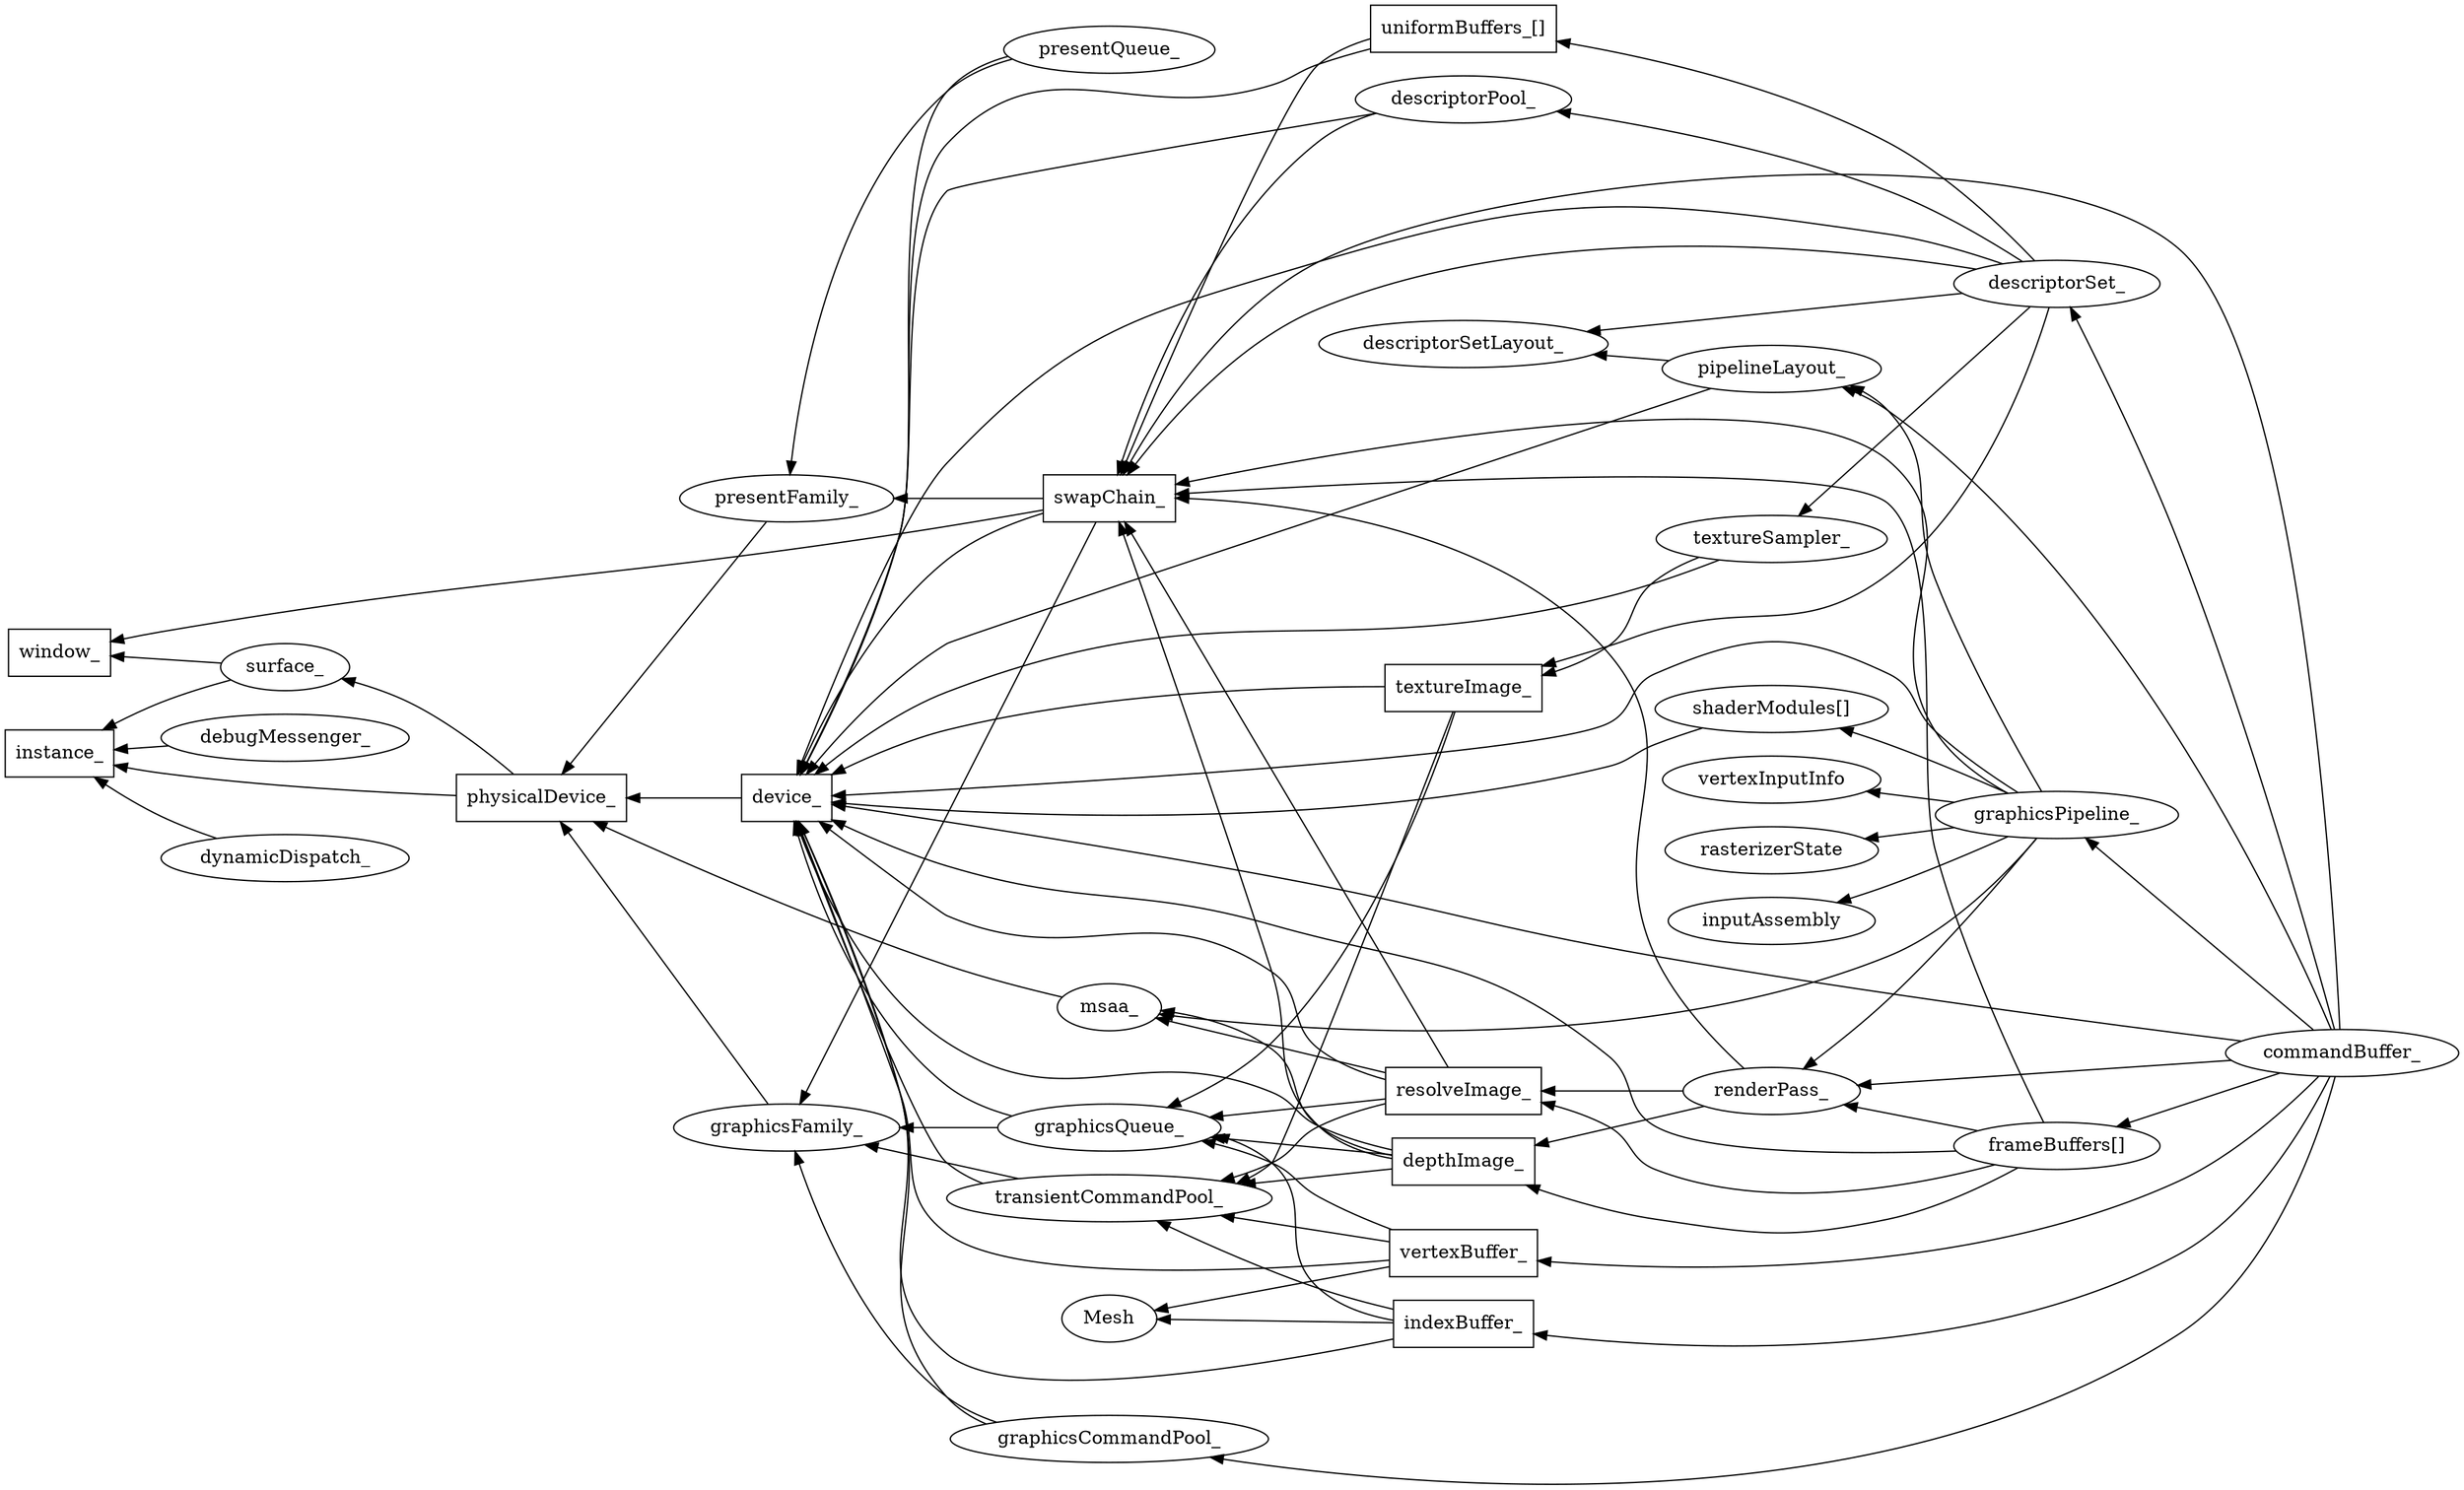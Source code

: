 digraph Creation {
    rankdir=RL
    { rank=max; instance_; window_; }
    instance_ [shape=box];
    window_ [shape=box];
    dynamicDispatch_ -> instance_;
    debugMessenger_ -> instance_;
    surface_ -> { window_; instance_; }
    physicalDevice_ [shape=box];
    physicalDevice_ -> { instance_; surface_; }
    msaa_ -> physicalDevice_;
    device_ [shape=box];
    device_ -> physicalDevice_;
    { rank=same; graphicsFamily_; presentFamily_; }
    graphicsFamily_ -> physicalDevice_;
    presentFamily_ -> physicalDevice_;
    { rank=same; graphicsQueue_; graphicsQueue_; }
    graphicsQueue_ -> { device_; graphicsFamily_; }
    presentQueue_ -> { device_; presentFamily_; }
    swapChain_ [shape=box];
    swapChain_ -> { window_; graphicsFamily_; presentFamily_; device_; }
    renderPass_ -> { resolveImage_; depthImage_; swapChain_; }
    descriptorSetLayout_ /*-> device_;*/;
    pipelineLayout_ -> { device_; descriptorSetLayout_; }
    graphicsPipeline_ -> { swapChain_; "shaderModules[]" -> device_; vertexInputInfo; inputAssembly; rasterizerState; msaa_; pipelineLayout_; renderPass_; }
    graphicsCommandPool_ -> { device_; graphicsFamily_; }
    transientCommandPool_ -> { device_; graphicsFamily_; }
    resolveImage_ [shape=box];
    resolveImage_ -> { swapChain_; device_; transientCommandPool_; graphicsQueue_; msaa_; }
    depthImage_ [shape=box];
    depthImage_ -> { swapChain_; device_; transientCommandPool_; graphicsQueue_; msaa_; }
    "frameBuffers[]" -> { swapChain_; resolveImage_; depthImage_; device_; renderPass_; }
    textureImage_ [shape=box];
    textureImage_ -> { device_; transientCommandPool_; graphicsQueue_; }
    textureSampler_ -> { device_; textureImage_; }
    { rank=same vertexBuffer_; indexBuffer_; }
    vertexBuffer_ [shape=box];
    vertexBuffer_ -> { Mesh; device_; transientCommandPool_; graphicsQueue_; }
    indexBuffer_ [shape=box];
    indexBuffer_ -> { Mesh; device_; transientCommandPool_; graphicsQueue_; }
    "uniformBuffers_[]" [shape=box];
    "uniformBuffers_[]" -> { swapChain_; device_; }
    descriptorPool_ -> { swapChain_; device_; }
    descriptorSet_ -> { swapChain_; descriptorSetLayout_; descriptorPool_; device_; "uniformBuffers_[]"; textureImage_; textureSampler_; }
    commandBuffer_ -> { swapChain_; device_; graphicsCommandPool_; renderPass_; "frameBuffers[]"; graphicsPipeline_; vertexBuffer_; indexBuffer_; pipelineLayout_; descriptorSet_; }
}
